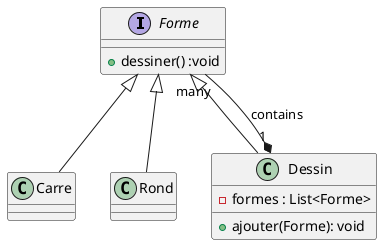 @startuml Composite
interface Forme {
     + dessiner() :void   
}
class Carre
class Rond
class Dessin {
    - formes : List<Forme>
    + ajouter(Forme): void
}

Dessin "1" *-- "many" Forme : contains

Forme <|-- Carre
Forme <|-- Dessin
Forme <|-- Rond
@enduml